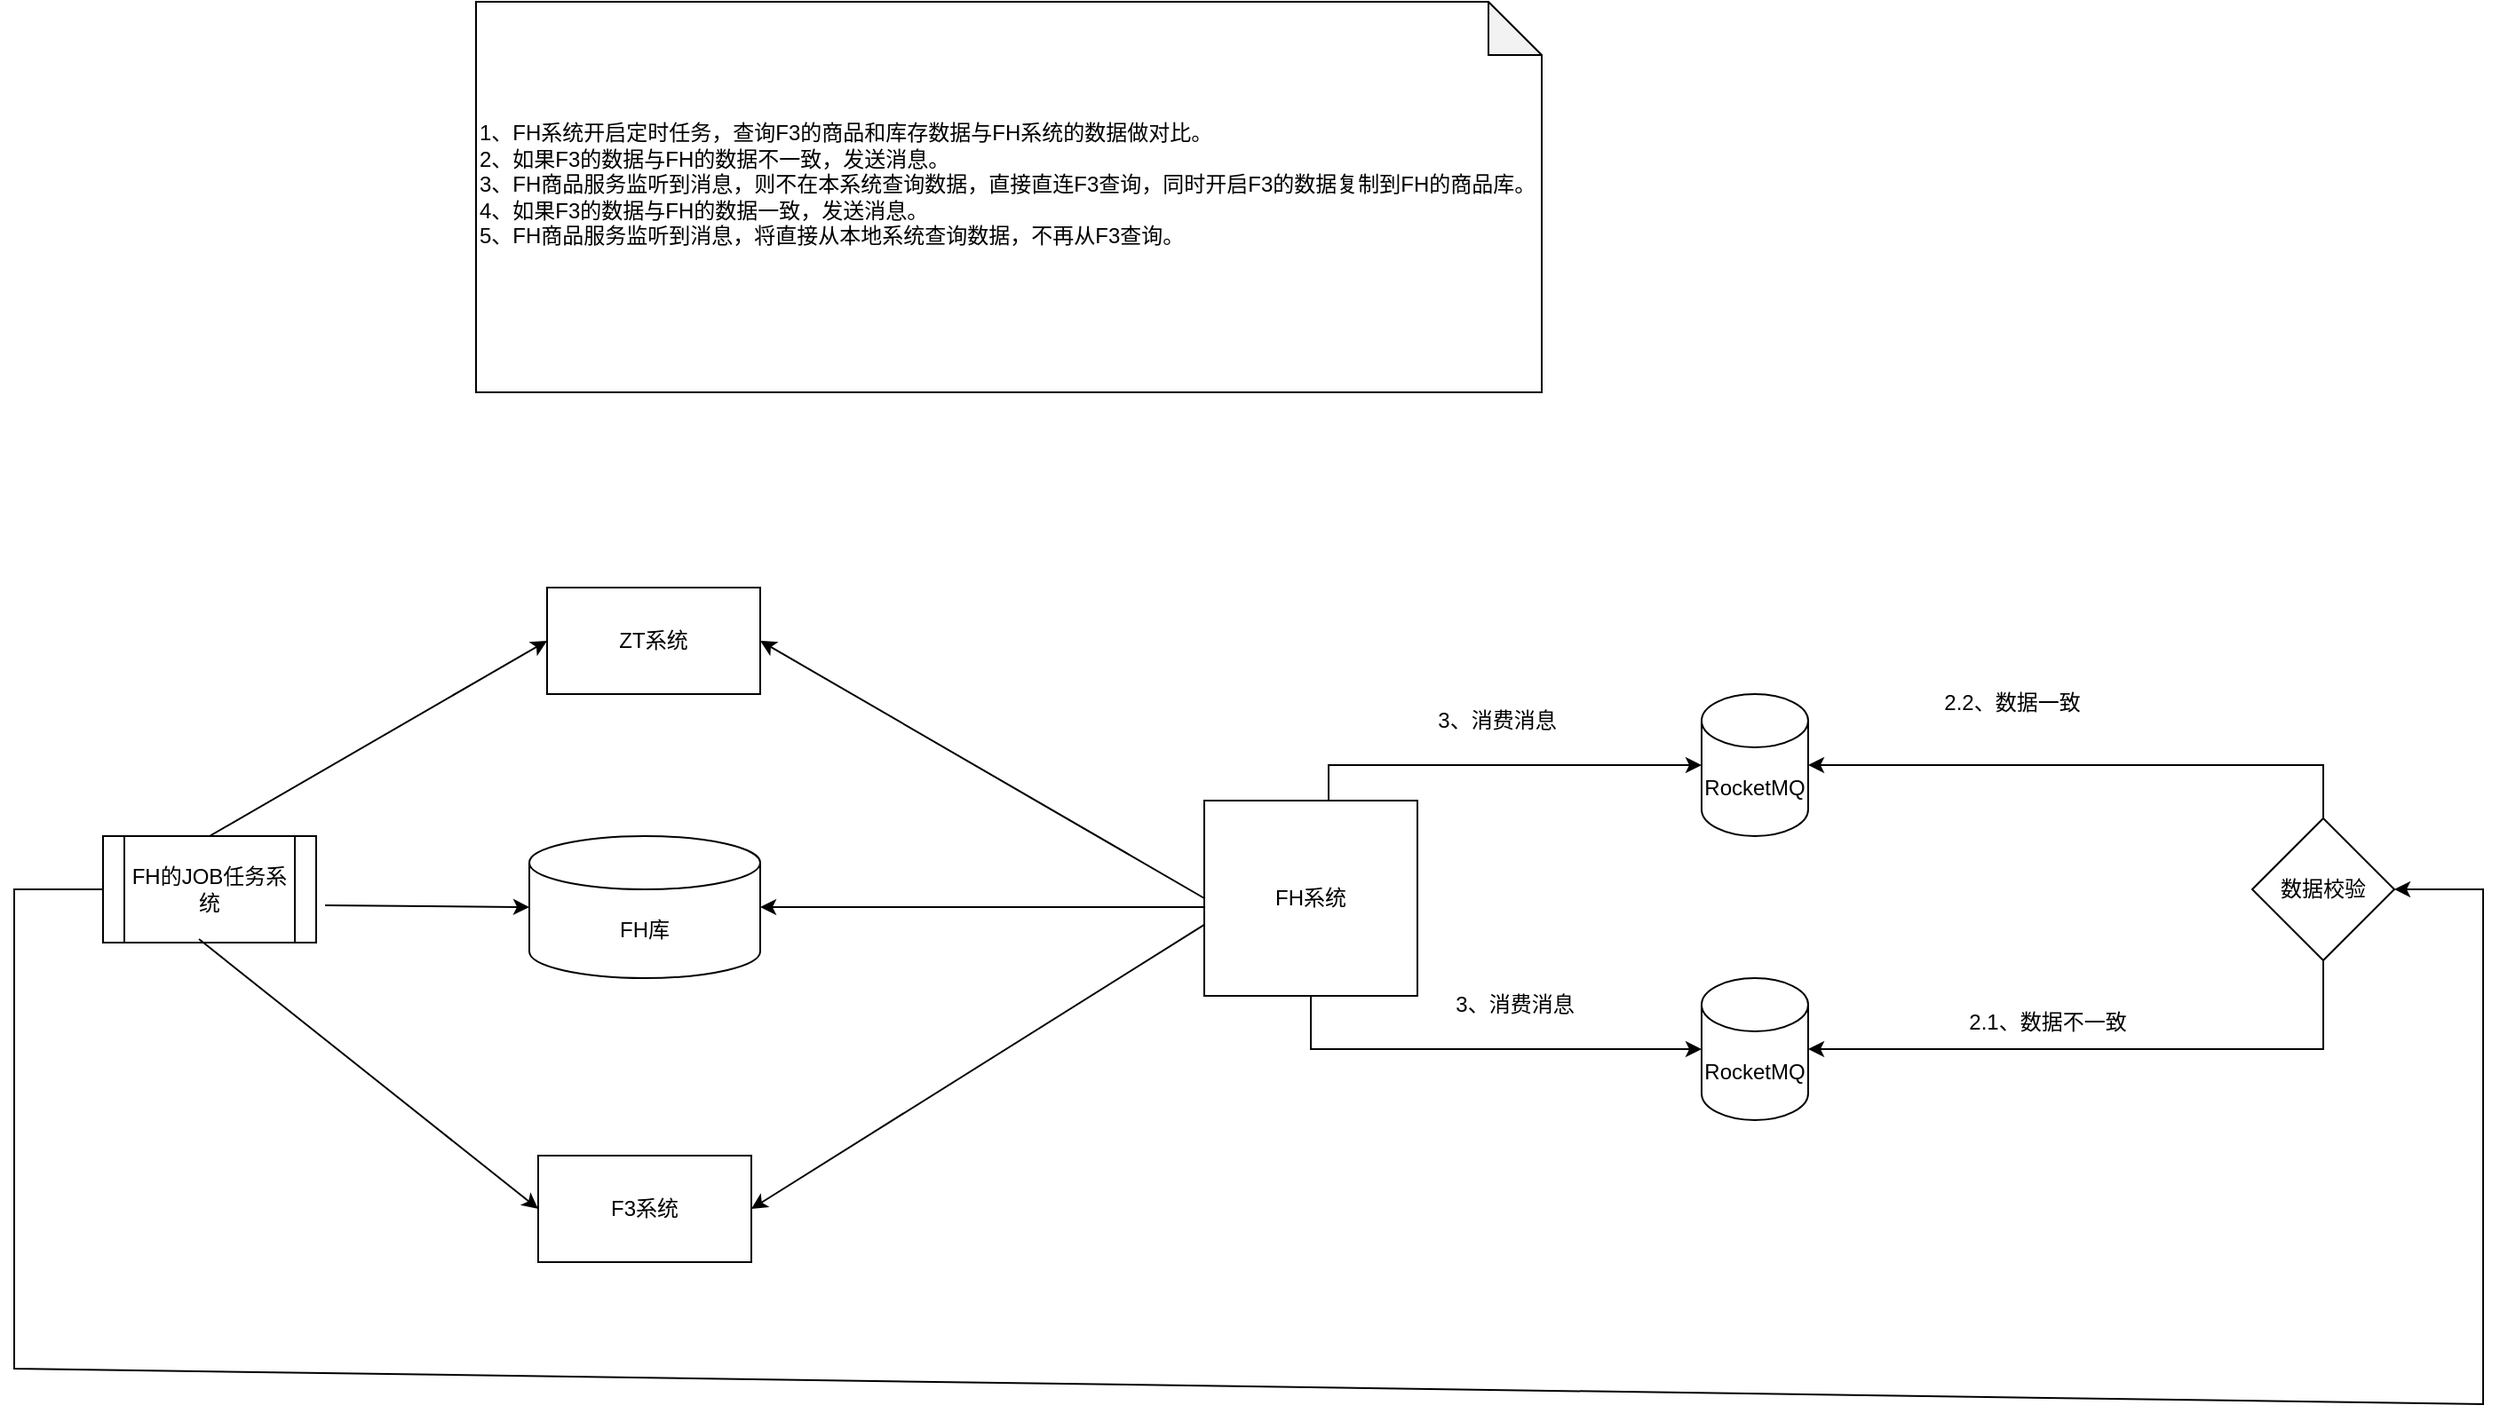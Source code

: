 <mxfile version="24.3.1" type="github">
  <diagram name="第 1 页" id="qxctrX0PizrgYXrYMGE3">
    <mxGraphModel dx="2261" dy="1915" grid="1" gridSize="10" guides="1" tooltips="1" connect="1" arrows="1" fold="1" page="1" pageScale="1" pageWidth="827" pageHeight="1169" math="0" shadow="0">
      <root>
        <mxCell id="0" />
        <mxCell id="1" parent="0" />
        <mxCell id="IpKphLsfjEBB7LEcnN2U-6" value="FH的JOB任务系统" style="shape=process;whiteSpace=wrap;html=1;backgroundOutline=1;" vertex="1" parent="1">
          <mxGeometry x="-700" y="-20" width="120" height="60" as="geometry" />
        </mxCell>
        <mxCell id="IpKphLsfjEBB7LEcnN2U-10" value="数据校验" style="rhombus;whiteSpace=wrap;html=1;" vertex="1" parent="1">
          <mxGeometry x="510" y="-30" width="80" height="80" as="geometry" />
        </mxCell>
        <mxCell id="IpKphLsfjEBB7LEcnN2U-16" value="" style="endArrow=classic;html=1;rounded=0;entryX=1;entryY=0.5;entryDx=0;entryDy=0;entryPerimeter=0;exitX=0.5;exitY=1;exitDx=0;exitDy=0;" edge="1" parent="1" source="IpKphLsfjEBB7LEcnN2U-10" target="IpKphLsfjEBB7LEcnN2U-20">
          <mxGeometry width="50" height="50" relative="1" as="geometry">
            <mxPoint x="400" y="90" as="sourcePoint" />
            <mxPoint x="270" y="100" as="targetPoint" />
            <Array as="points">
              <mxPoint x="550" y="100" />
            </Array>
          </mxGeometry>
        </mxCell>
        <mxCell id="IpKphLsfjEBB7LEcnN2U-17" value="2.1、数据不一致" style="text;html=1;align=center;verticalAlign=middle;whiteSpace=wrap;rounded=0;" vertex="1" parent="1">
          <mxGeometry x="330" y="70" width="130" height="30" as="geometry" />
        </mxCell>
        <mxCell id="IpKphLsfjEBB7LEcnN2U-18" value="" style="endArrow=classic;html=1;rounded=0;entryX=0;entryY=0.5;entryDx=0;entryDy=0;entryPerimeter=0;exitX=0.5;exitY=1;exitDx=0;exitDy=0;" edge="1" parent="1" source="IpKphLsfjEBB7LEcnN2U-44" target="IpKphLsfjEBB7LEcnN2U-20">
          <mxGeometry width="50" height="50" relative="1" as="geometry">
            <mxPoint x="160" y="320" as="sourcePoint" />
            <mxPoint x="150" y="100" as="targetPoint" />
            <Array as="points">
              <mxPoint x="-20" y="100" />
            </Array>
          </mxGeometry>
        </mxCell>
        <mxCell id="IpKphLsfjEBB7LEcnN2U-19" value="3、消费消息" style="text;html=1;align=center;verticalAlign=middle;whiteSpace=wrap;rounded=0;" vertex="1" parent="1">
          <mxGeometry x="40" y="-100" width="90" height="30" as="geometry" />
        </mxCell>
        <mxCell id="IpKphLsfjEBB7LEcnN2U-20" value="RocketMQ" style="shape=cylinder3;whiteSpace=wrap;html=1;boundedLbl=1;backgroundOutline=1;size=15;" vertex="1" parent="1">
          <mxGeometry x="200" y="60" width="60" height="80" as="geometry" />
        </mxCell>
        <mxCell id="IpKphLsfjEBB7LEcnN2U-36" value="&lt;div&gt;&lt;div&gt;&lt;div&gt;1、FH系统开启定时任务，查询F3的商品和库存数据与FH系统的数据做对比。&lt;/div&gt;&lt;div&gt;2、如果F3的数据与FH的数据不一致，发送消息。&lt;/div&gt;&lt;div&gt;3、FH商品服务监听到消息，则不在本系统查询数据，直接直连F3查询，同时开启F3的数据复制到FH的商品库。&lt;/div&gt;&lt;div&gt;4、如果F3的数据与FH的数据一致，发送消息。&lt;/div&gt;&lt;div&gt;5、FH商品服务监听到消息，将直接从本地系统查询数据，不再从F3查询。&lt;/div&gt;&lt;/div&gt;&lt;/div&gt;&lt;div&gt;&lt;br&gt;&lt;/div&gt;" style="shape=note;whiteSpace=wrap;html=1;backgroundOutline=1;darkOpacity=0.05;align=left;" vertex="1" parent="1">
          <mxGeometry x="-490" y="-490" width="600" height="220" as="geometry" />
        </mxCell>
        <mxCell id="IpKphLsfjEBB7LEcnN2U-42" value="2.2、数据一致" style="text;html=1;align=center;verticalAlign=middle;whiteSpace=wrap;rounded=0;" vertex="1" parent="1">
          <mxGeometry x="330" y="-110" width="90" height="30" as="geometry" />
        </mxCell>
        <mxCell id="IpKphLsfjEBB7LEcnN2U-43" value="RocketMQ" style="shape=cylinder3;whiteSpace=wrap;html=1;boundedLbl=1;backgroundOutline=1;size=15;" vertex="1" parent="1">
          <mxGeometry x="200" y="-100" width="60" height="80" as="geometry" />
        </mxCell>
        <mxCell id="IpKphLsfjEBB7LEcnN2U-44" value="FH系统" style="rounded=0;whiteSpace=wrap;html=1;" vertex="1" parent="1">
          <mxGeometry x="-80" y="-40" width="120" height="110" as="geometry" />
        </mxCell>
        <mxCell id="IpKphLsfjEBB7LEcnN2U-46" value="ZT系统" style="rounded=0;whiteSpace=wrap;html=1;" vertex="1" parent="1">
          <mxGeometry x="-450" y="-160" width="120" height="60" as="geometry" />
        </mxCell>
        <mxCell id="IpKphLsfjEBB7LEcnN2U-49" value="FH库" style="shape=cylinder3;whiteSpace=wrap;html=1;boundedLbl=1;backgroundOutline=1;size=15;" vertex="1" parent="1">
          <mxGeometry x="-460" y="-20" width="130" height="80" as="geometry" />
        </mxCell>
        <mxCell id="IpKphLsfjEBB7LEcnN2U-52" value="F3系统" style="rounded=0;whiteSpace=wrap;html=1;" vertex="1" parent="1">
          <mxGeometry x="-455" y="160" width="120" height="60" as="geometry" />
        </mxCell>
        <mxCell id="IpKphLsfjEBB7LEcnN2U-56" style="edgeStyle=orthogonalEdgeStyle;rounded=0;orthogonalLoop=1;jettySize=auto;html=1;exitX=0.5;exitY=0;exitDx=0;exitDy=0;entryX=1;entryY=0.5;entryDx=0;entryDy=0;entryPerimeter=0;" edge="1" parent="1" source="IpKphLsfjEBB7LEcnN2U-10" target="IpKphLsfjEBB7LEcnN2U-43">
          <mxGeometry relative="1" as="geometry" />
        </mxCell>
        <mxCell id="IpKphLsfjEBB7LEcnN2U-57" value="" style="endArrow=classic;html=1;rounded=0;entryX=0;entryY=0.5;entryDx=0;entryDy=0;entryPerimeter=0;" edge="1" parent="1" target="IpKphLsfjEBB7LEcnN2U-43">
          <mxGeometry width="50" height="50" relative="1" as="geometry">
            <mxPoint x="-10" y="-40" as="sourcePoint" />
            <mxPoint x="30" y="20" as="targetPoint" />
            <Array as="points">
              <mxPoint x="-10" y="-60" />
            </Array>
          </mxGeometry>
        </mxCell>
        <mxCell id="IpKphLsfjEBB7LEcnN2U-58" value="3、消费消息" style="text;html=1;align=center;verticalAlign=middle;whiteSpace=wrap;rounded=0;" vertex="1" parent="1">
          <mxGeometry x="50" y="60" width="90" height="30" as="geometry" />
        </mxCell>
        <mxCell id="IpKphLsfjEBB7LEcnN2U-73" value="" style="endArrow=classic;html=1;rounded=0;exitX=1.042;exitY=0.65;exitDx=0;exitDy=0;exitPerimeter=0;" edge="1" parent="1" source="IpKphLsfjEBB7LEcnN2U-6">
          <mxGeometry width="50" height="50" relative="1" as="geometry">
            <mxPoint x="-510" y="70" as="sourcePoint" />
            <mxPoint x="-460" y="20" as="targetPoint" />
          </mxGeometry>
        </mxCell>
        <mxCell id="IpKphLsfjEBB7LEcnN2U-74" value="" style="endArrow=classic;html=1;rounded=0;exitX=0.45;exitY=0.967;exitDx=0;exitDy=0;exitPerimeter=0;entryX=0;entryY=0.5;entryDx=0;entryDy=0;" edge="1" parent="1" source="IpKphLsfjEBB7LEcnN2U-6" target="IpKphLsfjEBB7LEcnN2U-52">
          <mxGeometry width="50" height="50" relative="1" as="geometry">
            <mxPoint x="-580" y="190" as="sourcePoint" />
            <mxPoint x="-530" y="140" as="targetPoint" />
          </mxGeometry>
        </mxCell>
        <mxCell id="IpKphLsfjEBB7LEcnN2U-75" value="" style="endArrow=classic;html=1;rounded=0;exitX=0.5;exitY=0;exitDx=0;exitDy=0;entryX=0;entryY=0.5;entryDx=0;entryDy=0;" edge="1" parent="1" source="IpKphLsfjEBB7LEcnN2U-6" target="IpKphLsfjEBB7LEcnN2U-46">
          <mxGeometry width="50" height="50" relative="1" as="geometry">
            <mxPoint x="-490" y="-80" as="sourcePoint" />
            <mxPoint x="-440" y="-130" as="targetPoint" />
          </mxGeometry>
        </mxCell>
        <mxCell id="IpKphLsfjEBB7LEcnN2U-77" value="" style="endArrow=classic;html=1;rounded=0;exitX=0;exitY=0.5;exitDx=0;exitDy=0;entryX=1;entryY=0.5;entryDx=0;entryDy=0;" edge="1" parent="1" source="IpKphLsfjEBB7LEcnN2U-6" target="IpKphLsfjEBB7LEcnN2U-10">
          <mxGeometry width="50" height="50" relative="1" as="geometry">
            <mxPoint x="-740" y="130" as="sourcePoint" />
            <mxPoint x="642" y="370" as="targetPoint" />
            <Array as="points">
              <mxPoint x="-750" y="10" />
              <mxPoint x="-750" y="280" />
              <mxPoint x="640" y="300" />
              <mxPoint x="640" y="10" />
            </Array>
          </mxGeometry>
        </mxCell>
        <mxCell id="IpKphLsfjEBB7LEcnN2U-78" value="" style="endArrow=classic;html=1;rounded=0;entryX=1;entryY=0.5;entryDx=0;entryDy=0;exitX=0;exitY=0.636;exitDx=0;exitDy=0;exitPerimeter=0;" edge="1" parent="1" source="IpKphLsfjEBB7LEcnN2U-44" target="IpKphLsfjEBB7LEcnN2U-52">
          <mxGeometry width="50" height="50" relative="1" as="geometry">
            <mxPoint x="-260" y="170" as="sourcePoint" />
            <mxPoint x="-210" y="120" as="targetPoint" />
          </mxGeometry>
        </mxCell>
        <mxCell id="IpKphLsfjEBB7LEcnN2U-79" value="" style="endArrow=classic;html=1;rounded=0;entryX=1;entryY=0.5;entryDx=0;entryDy=0;entryPerimeter=0;" edge="1" parent="1" target="IpKphLsfjEBB7LEcnN2U-49">
          <mxGeometry width="50" height="50" relative="1" as="geometry">
            <mxPoint x="-80" y="20" as="sourcePoint" />
            <mxPoint x="-220" y="-10" as="targetPoint" />
          </mxGeometry>
        </mxCell>
        <mxCell id="IpKphLsfjEBB7LEcnN2U-80" value="" style="endArrow=classic;html=1;rounded=0;entryX=1;entryY=0.5;entryDx=0;entryDy=0;exitX=0;exitY=0.5;exitDx=0;exitDy=0;" edge="1" parent="1" source="IpKphLsfjEBB7LEcnN2U-44" target="IpKphLsfjEBB7LEcnN2U-46">
          <mxGeometry width="50" height="50" relative="1" as="geometry">
            <mxPoint x="-170" y="-40" as="sourcePoint" />
            <mxPoint x="-120" y="-90" as="targetPoint" />
          </mxGeometry>
        </mxCell>
      </root>
    </mxGraphModel>
  </diagram>
</mxfile>

